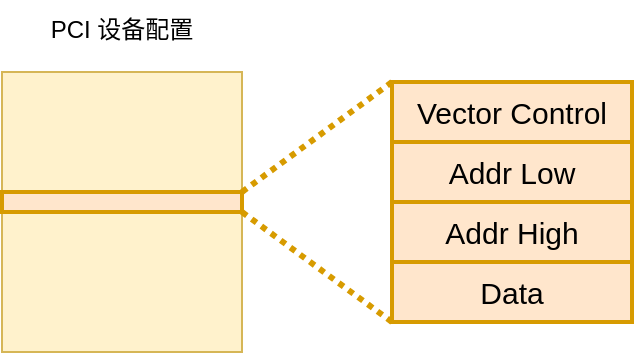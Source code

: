 <mxfile version="17.4.2" type="device"><diagram id="6A33YNNAumB7MYZeX0kF" name="第 1 页"><mxGraphModel dx="1102" dy="1025" grid="1" gridSize="10" guides="1" tooltips="1" connect="1" arrows="1" fold="1" page="1" pageScale="1" pageWidth="1169" pageHeight="827" math="0" shadow="0"><root><mxCell id="0"/><mxCell id="1" parent="0"/><mxCell id="fDxgqiGCjrbir5VxKdMG-2" value="" style="rounded=0;whiteSpace=wrap;html=1;fillColor=#fff2cc;strokeColor=#d6b656;shadow=0;" parent="1" vertex="1"><mxGeometry x="390" y="420" width="120" height="140" as="geometry"/></mxCell><mxCell id="fDxgqiGCjrbir5VxKdMG-9" value="PCI 设备配置" style="text;html=1;strokeColor=none;fillColor=none;align=center;verticalAlign=middle;whiteSpace=wrap;rounded=0;shadow=0;" parent="1" vertex="1"><mxGeometry x="390" y="384" width="120" height="30" as="geometry"/></mxCell><mxCell id="fDxgqiGCjrbir5VxKdMG-10" value="Addr Low" style="rounded=0;whiteSpace=wrap;html=1;fillColor=#ffe6cc;strokeColor=#d79b00;fontSize=15;strokeWidth=2;glass=0;sketch=0;shadow=0;" parent="1" vertex="1"><mxGeometry x="585" y="455" width="120" height="30" as="geometry"/></mxCell><mxCell id="fDxgqiGCjrbir5VxKdMG-11" value="Addr High" style="rounded=0;whiteSpace=wrap;html=1;fillColor=#ffe6cc;strokeColor=#d79b00;fontSize=15;strokeWidth=2;glass=0;sketch=0;shadow=0;" parent="1" vertex="1"><mxGeometry x="585" y="485" width="120" height="30" as="geometry"/></mxCell><mxCell id="fDxgqiGCjrbir5VxKdMG-12" value="Data" style="rounded=0;whiteSpace=wrap;html=1;fillColor=#ffe6cc;strokeColor=#d79b00;fontSize=15;strokeWidth=2;glass=0;sketch=0;shadow=0;" parent="1" vertex="1"><mxGeometry x="585" y="515" width="120" height="30" as="geometry"/></mxCell><mxCell id="fDxgqiGCjrbir5VxKdMG-13" value="Vector Control" style="rounded=0;whiteSpace=wrap;html=1;fillColor=#ffe6cc;strokeColor=#d79b00;fontSize=15;strokeWidth=2;glass=0;sketch=0;shadow=0;" parent="1" vertex="1"><mxGeometry x="585" y="425" width="120" height="30" as="geometry"/></mxCell><mxCell id="fDxgqiGCjrbir5VxKdMG-14" value="" style="rounded=0;whiteSpace=wrap;html=1;fillColor=#ffe6cc;strokeColor=#d79b00;fontSize=15;strokeWidth=2;glass=0;sketch=0;shadow=0;" parent="1" vertex="1"><mxGeometry x="390" y="480" width="120" height="10" as="geometry"/></mxCell><mxCell id="ai30ADu-NAzmXCCR6LgB-1" style="rounded=1;orthogonalLoop=1;jettySize=auto;html=1;exitX=1;exitY=0;exitDx=0;exitDy=0;entryX=0;entryY=1;entryDx=0;entryDy=0;labelBackgroundColor=default;fontFamily=Helvetica;fontSize=11;fontColor=default;endArrow=none;strokeColor=#d79b00;strokeWidth=3;endFill=0;fillColor=#ffe6cc;dashed=1;dashPattern=1 1;" edge="1" parent="1" target="fDxgqiGCjrbir5VxKdMG-12"><mxGeometry relative="1" as="geometry"><mxPoint x="510" y="490" as="sourcePoint"/><mxPoint x="590" y="430" as="targetPoint"/></mxGeometry></mxCell><mxCell id="ai30ADu-NAzmXCCR6LgB-2" style="rounded=1;orthogonalLoop=1;jettySize=auto;html=1;exitX=1;exitY=0;exitDx=0;exitDy=0;entryX=0;entryY=0;entryDx=0;entryDy=0;labelBackgroundColor=default;fontFamily=Helvetica;fontSize=11;fontColor=default;endArrow=none;strokeColor=#d79b00;strokeWidth=3;endFill=0;fillColor=#ffe6cc;dashed=1;dashPattern=1 1;" edge="1" parent="1" source="fDxgqiGCjrbir5VxKdMG-14" target="fDxgqiGCjrbir5VxKdMG-13"><mxGeometry relative="1" as="geometry"><mxPoint x="520" y="490" as="sourcePoint"/><mxPoint x="600" y="530" as="targetPoint"/></mxGeometry></mxCell></root></mxGraphModel></diagram></mxfile>